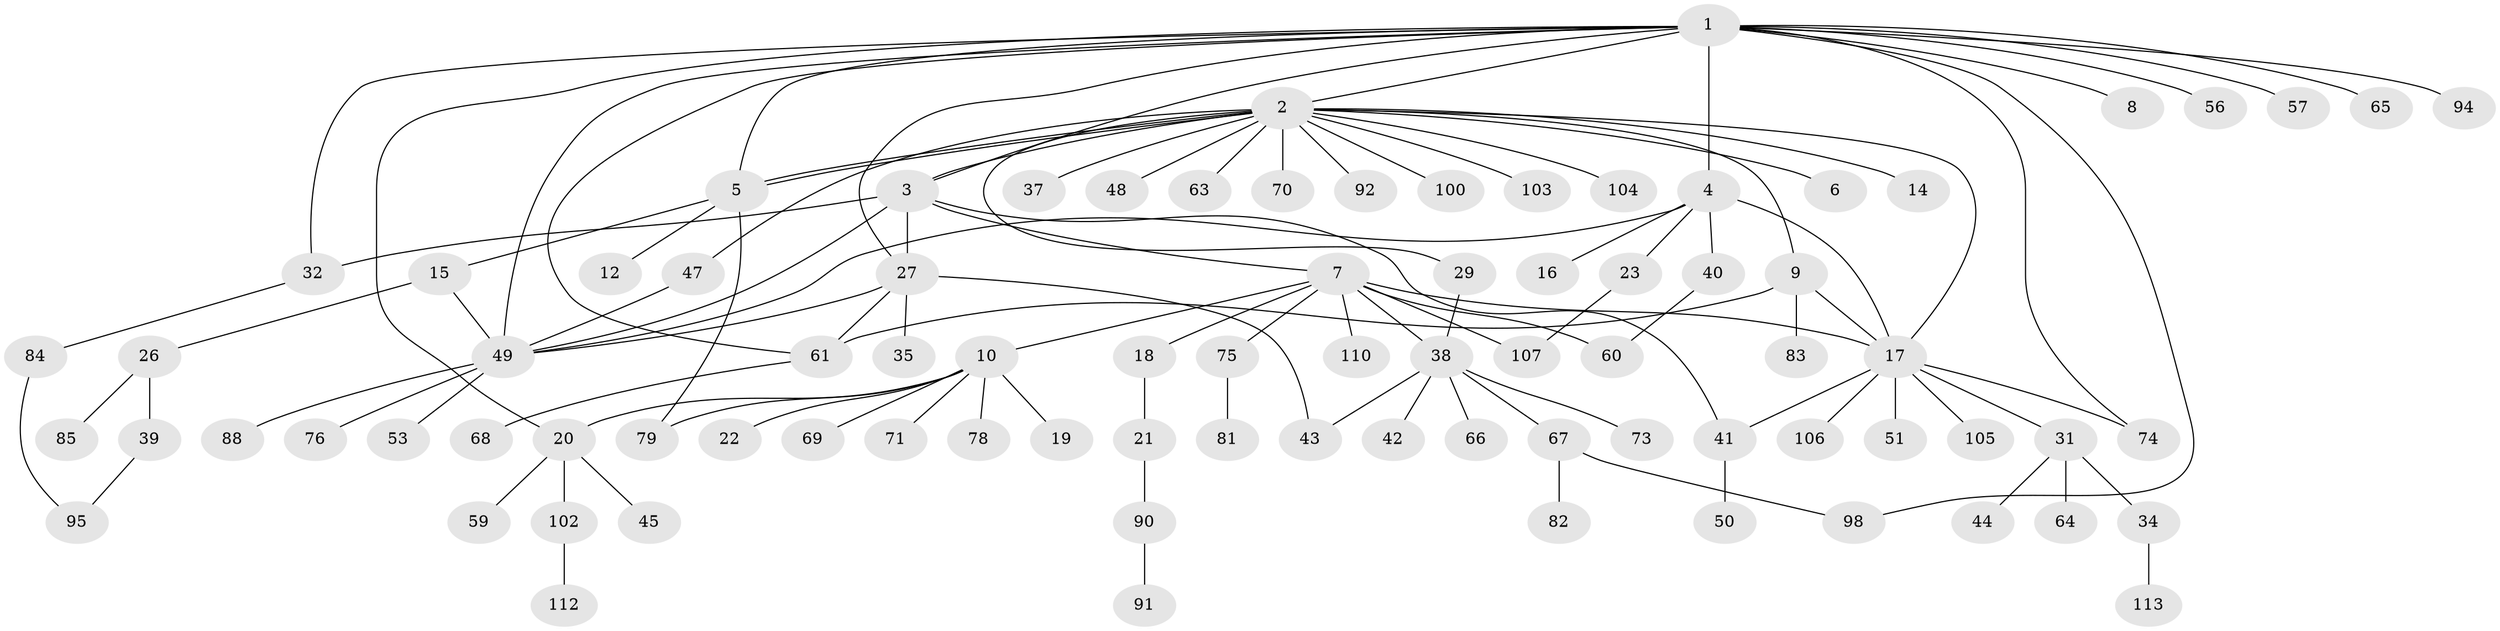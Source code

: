 // Generated by graph-tools (version 1.1) at 2025/23/03/03/25 07:23:49]
// undirected, 85 vertices, 109 edges
graph export_dot {
graph [start="1"]
  node [color=gray90,style=filled];
  1 [super="+54"];
  2 [super="+13"];
  3 [super="+11"];
  4 [super="+46"];
  5 [super="+30"];
  6;
  7 [super="+25"];
  8;
  9 [super="+111"];
  10 [super="+28"];
  12;
  14;
  15 [super="+24"];
  16;
  17 [super="+93"];
  18;
  19;
  20;
  21 [super="+36"];
  22;
  23;
  26;
  27 [super="+77"];
  29;
  31 [super="+33"];
  32 [super="+72"];
  34 [super="+62"];
  35;
  37;
  38 [super="+99"];
  39;
  40;
  41 [super="+52"];
  42;
  43;
  44 [super="+55"];
  45 [super="+58"];
  47;
  48 [super="+89"];
  49 [super="+80"];
  50;
  51;
  53 [super="+97"];
  56;
  57;
  59;
  60 [super="+101"];
  61 [super="+87"];
  63;
  64;
  65;
  66;
  67 [super="+96"];
  68;
  69;
  70;
  71;
  73;
  74;
  75;
  76;
  78;
  79 [super="+86"];
  81 [super="+114"];
  82;
  83;
  84;
  85 [super="+109"];
  88;
  90 [super="+108"];
  91;
  92;
  94;
  95;
  98;
  100;
  102;
  103;
  104;
  105;
  106;
  107;
  110;
  112;
  113;
  1 -- 2;
  1 -- 3;
  1 -- 4 [weight=2];
  1 -- 5;
  1 -- 8;
  1 -- 20;
  1 -- 27;
  1 -- 56;
  1 -- 57;
  1 -- 61;
  1 -- 65;
  1 -- 74;
  1 -- 94;
  1 -- 98;
  1 -- 49;
  1 -- 32;
  2 -- 3;
  2 -- 5;
  2 -- 5;
  2 -- 6;
  2 -- 9;
  2 -- 14;
  2 -- 17;
  2 -- 29;
  2 -- 37;
  2 -- 48 [weight=2];
  2 -- 63;
  2 -- 70;
  2 -- 92;
  2 -- 100;
  2 -- 103;
  2 -- 104;
  2 -- 47;
  3 -- 7;
  3 -- 32;
  3 -- 41;
  3 -- 49;
  3 -- 27;
  4 -- 16;
  4 -- 17;
  4 -- 23;
  4 -- 40;
  4 -- 49;
  5 -- 12;
  5 -- 15;
  5 -- 79;
  7 -- 10;
  7 -- 17;
  7 -- 18;
  7 -- 38;
  7 -- 75;
  7 -- 107;
  7 -- 110;
  7 -- 60;
  9 -- 17;
  9 -- 83;
  9 -- 61;
  10 -- 19;
  10 -- 20;
  10 -- 22;
  10 -- 69;
  10 -- 71;
  10 -- 78;
  10 -- 79;
  15 -- 26;
  15 -- 49;
  17 -- 31 [weight=2];
  17 -- 51;
  17 -- 74;
  17 -- 105;
  17 -- 106;
  17 -- 41;
  18 -- 21;
  20 -- 45;
  20 -- 59;
  20 -- 102;
  21 -- 90;
  23 -- 107;
  26 -- 39;
  26 -- 85;
  27 -- 35;
  27 -- 43;
  27 -- 49;
  27 -- 61;
  29 -- 38;
  31 -- 64;
  31 -- 34;
  31 -- 44;
  32 -- 84;
  34 -- 113;
  38 -- 42;
  38 -- 43;
  38 -- 66;
  38 -- 67;
  38 -- 73;
  39 -- 95;
  40 -- 60;
  41 -- 50;
  47 -- 49;
  49 -- 53;
  49 -- 76;
  49 -- 88;
  61 -- 68;
  67 -- 82;
  67 -- 98;
  75 -- 81;
  84 -- 95;
  90 -- 91;
  102 -- 112;
}

